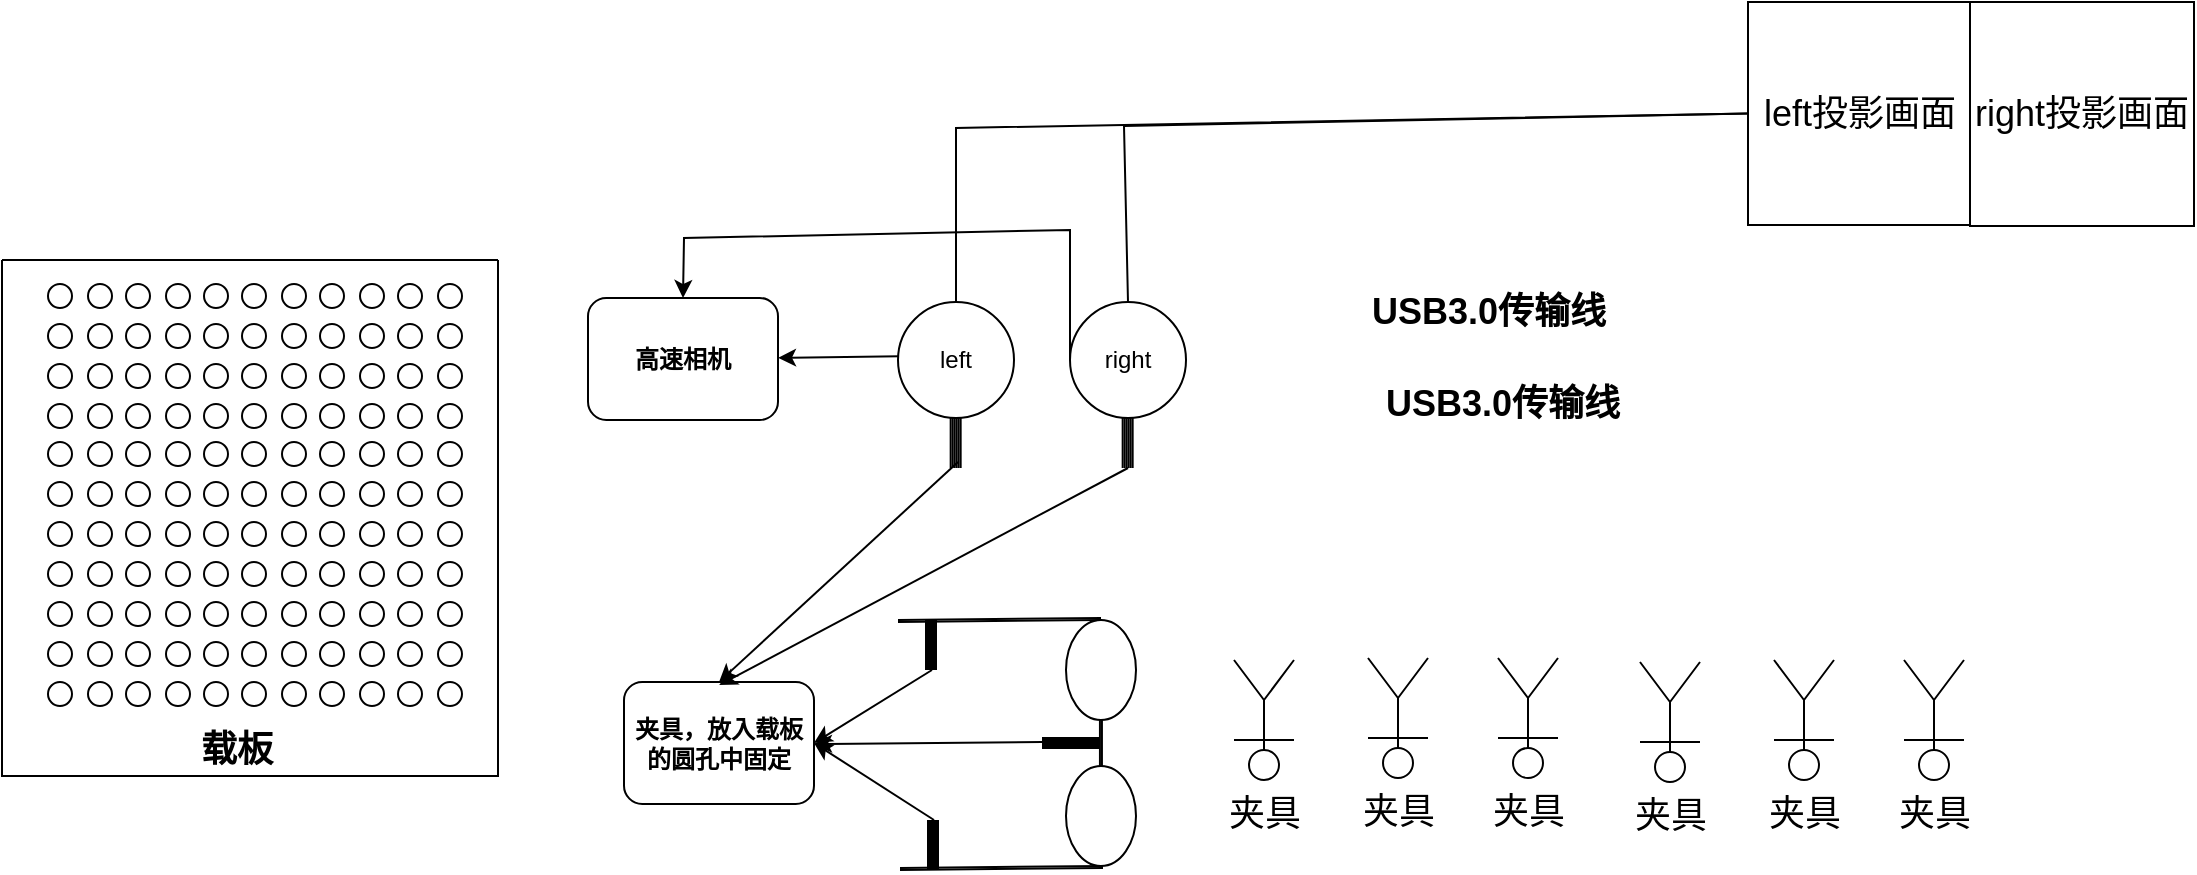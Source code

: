 <mxfile version="17.5.0" type="github">
  <diagram id="C5RBs43oDa-KdzZeNtuy" name="Page-1">
    <mxGraphModel dx="1022" dy="394" grid="0" gridSize="10" guides="1" tooltips="1" connect="1" arrows="1" fold="1" page="1" pageScale="1" pageWidth="1169" pageHeight="1654" math="0" shadow="0">
      <root>
        <mxCell id="WIyWlLk6GJQsqaUBKTNV-0" />
        <mxCell id="WIyWlLk6GJQsqaUBKTNV-1" parent="WIyWlLk6GJQsqaUBKTNV-0" />
        <mxCell id="_sRsulRlbzAxDWL_UkrH-0" value="" style="swimlane;startSize=0;" vertex="1" parent="WIyWlLk6GJQsqaUBKTNV-1">
          <mxGeometry x="26" y="180" width="248" height="258" as="geometry" />
        </mxCell>
        <mxCell id="_sRsulRlbzAxDWL_UkrH-1" value="" style="ellipse;whiteSpace=wrap;html=1;aspect=fixed;" vertex="1" parent="_sRsulRlbzAxDWL_UkrH-0">
          <mxGeometry x="23" y="12" width="12" height="12" as="geometry" />
        </mxCell>
        <mxCell id="_sRsulRlbzAxDWL_UkrH-3" value="" style="ellipse;whiteSpace=wrap;html=1;aspect=fixed;" vertex="1" parent="_sRsulRlbzAxDWL_UkrH-0">
          <mxGeometry x="43" y="12" width="12" height="12" as="geometry" />
        </mxCell>
        <mxCell id="_sRsulRlbzAxDWL_UkrH-4" value="" style="ellipse;whiteSpace=wrap;html=1;aspect=fixed;" vertex="1" parent="_sRsulRlbzAxDWL_UkrH-0">
          <mxGeometry x="62" y="12" width="12" height="12" as="geometry" />
        </mxCell>
        <mxCell id="_sRsulRlbzAxDWL_UkrH-5" value="" style="ellipse;whiteSpace=wrap;html=1;aspect=fixed;" vertex="1" parent="_sRsulRlbzAxDWL_UkrH-0">
          <mxGeometry x="82" y="12" width="12" height="12" as="geometry" />
        </mxCell>
        <mxCell id="_sRsulRlbzAxDWL_UkrH-6" value="" style="ellipse;whiteSpace=wrap;html=1;aspect=fixed;" vertex="1" parent="_sRsulRlbzAxDWL_UkrH-0">
          <mxGeometry x="101" y="12" width="12" height="12" as="geometry" />
        </mxCell>
        <mxCell id="_sRsulRlbzAxDWL_UkrH-17" value="" style="ellipse;whiteSpace=wrap;html=1;aspect=fixed;" vertex="1" parent="_sRsulRlbzAxDWL_UkrH-0">
          <mxGeometry x="120" y="12" width="12" height="12" as="geometry" />
        </mxCell>
        <mxCell id="_sRsulRlbzAxDWL_UkrH-18" value="" style="ellipse;whiteSpace=wrap;html=1;aspect=fixed;" vertex="1" parent="_sRsulRlbzAxDWL_UkrH-0">
          <mxGeometry x="140" y="12" width="12" height="12" as="geometry" />
        </mxCell>
        <mxCell id="_sRsulRlbzAxDWL_UkrH-19" value="" style="ellipse;whiteSpace=wrap;html=1;aspect=fixed;" vertex="1" parent="_sRsulRlbzAxDWL_UkrH-0">
          <mxGeometry x="159" y="12" width="12" height="12" as="geometry" />
        </mxCell>
        <mxCell id="_sRsulRlbzAxDWL_UkrH-20" value="" style="ellipse;whiteSpace=wrap;html=1;aspect=fixed;" vertex="1" parent="_sRsulRlbzAxDWL_UkrH-0">
          <mxGeometry x="179" y="12" width="12" height="12" as="geometry" />
        </mxCell>
        <mxCell id="_sRsulRlbzAxDWL_UkrH-21" value="" style="ellipse;whiteSpace=wrap;html=1;aspect=fixed;" vertex="1" parent="_sRsulRlbzAxDWL_UkrH-0">
          <mxGeometry x="198" y="12" width="12" height="12" as="geometry" />
        </mxCell>
        <mxCell id="_sRsulRlbzAxDWL_UkrH-8" value="" style="ellipse;whiteSpace=wrap;html=1;aspect=fixed;" vertex="1" parent="_sRsulRlbzAxDWL_UkrH-0">
          <mxGeometry x="218" y="12" width="12" height="12" as="geometry" />
        </mxCell>
        <mxCell id="_sRsulRlbzAxDWL_UkrH-22" value="" style="ellipse;whiteSpace=wrap;html=1;aspect=fixed;" vertex="1" parent="_sRsulRlbzAxDWL_UkrH-0">
          <mxGeometry x="23" y="32" width="12" height="12" as="geometry" />
        </mxCell>
        <mxCell id="_sRsulRlbzAxDWL_UkrH-23" value="" style="ellipse;whiteSpace=wrap;html=1;aspect=fixed;" vertex="1" parent="_sRsulRlbzAxDWL_UkrH-0">
          <mxGeometry x="43" y="32" width="12" height="12" as="geometry" />
        </mxCell>
        <mxCell id="_sRsulRlbzAxDWL_UkrH-24" value="" style="ellipse;whiteSpace=wrap;html=1;aspect=fixed;" vertex="1" parent="_sRsulRlbzAxDWL_UkrH-0">
          <mxGeometry x="62" y="32" width="12" height="12" as="geometry" />
        </mxCell>
        <mxCell id="_sRsulRlbzAxDWL_UkrH-25" value="" style="ellipse;whiteSpace=wrap;html=1;aspect=fixed;" vertex="1" parent="_sRsulRlbzAxDWL_UkrH-0">
          <mxGeometry x="82" y="32" width="12" height="12" as="geometry" />
        </mxCell>
        <mxCell id="_sRsulRlbzAxDWL_UkrH-26" value="" style="ellipse;whiteSpace=wrap;html=1;aspect=fixed;" vertex="1" parent="_sRsulRlbzAxDWL_UkrH-0">
          <mxGeometry x="101" y="32" width="12" height="12" as="geometry" />
        </mxCell>
        <mxCell id="_sRsulRlbzAxDWL_UkrH-27" value="" style="ellipse;whiteSpace=wrap;html=1;aspect=fixed;" vertex="1" parent="_sRsulRlbzAxDWL_UkrH-0">
          <mxGeometry x="120" y="32" width="12" height="12" as="geometry" />
        </mxCell>
        <mxCell id="_sRsulRlbzAxDWL_UkrH-28" value="" style="ellipse;whiteSpace=wrap;html=1;aspect=fixed;" vertex="1" parent="_sRsulRlbzAxDWL_UkrH-0">
          <mxGeometry x="140" y="32" width="12" height="12" as="geometry" />
        </mxCell>
        <mxCell id="_sRsulRlbzAxDWL_UkrH-29" value="" style="ellipse;whiteSpace=wrap;html=1;aspect=fixed;" vertex="1" parent="_sRsulRlbzAxDWL_UkrH-0">
          <mxGeometry x="159" y="32" width="12" height="12" as="geometry" />
        </mxCell>
        <mxCell id="_sRsulRlbzAxDWL_UkrH-30" value="" style="ellipse;whiteSpace=wrap;html=1;aspect=fixed;" vertex="1" parent="_sRsulRlbzAxDWL_UkrH-0">
          <mxGeometry x="179" y="32" width="12" height="12" as="geometry" />
        </mxCell>
        <mxCell id="_sRsulRlbzAxDWL_UkrH-31" value="" style="ellipse;whiteSpace=wrap;html=1;aspect=fixed;" vertex="1" parent="_sRsulRlbzAxDWL_UkrH-0">
          <mxGeometry x="198" y="32" width="12" height="12" as="geometry" />
        </mxCell>
        <mxCell id="_sRsulRlbzAxDWL_UkrH-32" value="" style="ellipse;whiteSpace=wrap;html=1;aspect=fixed;" vertex="1" parent="_sRsulRlbzAxDWL_UkrH-0">
          <mxGeometry x="218" y="32" width="12" height="12" as="geometry" />
        </mxCell>
        <mxCell id="_sRsulRlbzAxDWL_UkrH-33" value="" style="ellipse;whiteSpace=wrap;html=1;aspect=fixed;" vertex="1" parent="_sRsulRlbzAxDWL_UkrH-0">
          <mxGeometry x="23" y="52" width="12" height="12" as="geometry" />
        </mxCell>
        <mxCell id="_sRsulRlbzAxDWL_UkrH-34" value="" style="ellipse;whiteSpace=wrap;html=1;aspect=fixed;" vertex="1" parent="_sRsulRlbzAxDWL_UkrH-0">
          <mxGeometry x="43" y="52" width="12" height="12" as="geometry" />
        </mxCell>
        <mxCell id="_sRsulRlbzAxDWL_UkrH-35" value="" style="ellipse;whiteSpace=wrap;html=1;aspect=fixed;" vertex="1" parent="_sRsulRlbzAxDWL_UkrH-0">
          <mxGeometry x="62" y="52" width="12" height="12" as="geometry" />
        </mxCell>
        <mxCell id="_sRsulRlbzAxDWL_UkrH-36" value="" style="ellipse;whiteSpace=wrap;html=1;aspect=fixed;" vertex="1" parent="_sRsulRlbzAxDWL_UkrH-0">
          <mxGeometry x="82" y="52" width="12" height="12" as="geometry" />
        </mxCell>
        <mxCell id="_sRsulRlbzAxDWL_UkrH-37" value="" style="ellipse;whiteSpace=wrap;html=1;aspect=fixed;" vertex="1" parent="_sRsulRlbzAxDWL_UkrH-0">
          <mxGeometry x="101" y="52" width="12" height="12" as="geometry" />
        </mxCell>
        <mxCell id="_sRsulRlbzAxDWL_UkrH-38" value="" style="ellipse;whiteSpace=wrap;html=1;aspect=fixed;" vertex="1" parent="_sRsulRlbzAxDWL_UkrH-0">
          <mxGeometry x="120" y="52" width="12" height="12" as="geometry" />
        </mxCell>
        <mxCell id="_sRsulRlbzAxDWL_UkrH-39" value="" style="ellipse;whiteSpace=wrap;html=1;aspect=fixed;" vertex="1" parent="_sRsulRlbzAxDWL_UkrH-0">
          <mxGeometry x="140" y="52" width="12" height="12" as="geometry" />
        </mxCell>
        <mxCell id="_sRsulRlbzAxDWL_UkrH-40" value="" style="ellipse;whiteSpace=wrap;html=1;aspect=fixed;" vertex="1" parent="_sRsulRlbzAxDWL_UkrH-0">
          <mxGeometry x="159" y="52" width="12" height="12" as="geometry" />
        </mxCell>
        <mxCell id="_sRsulRlbzAxDWL_UkrH-41" value="" style="ellipse;whiteSpace=wrap;html=1;aspect=fixed;" vertex="1" parent="_sRsulRlbzAxDWL_UkrH-0">
          <mxGeometry x="179" y="52" width="12" height="12" as="geometry" />
        </mxCell>
        <mxCell id="_sRsulRlbzAxDWL_UkrH-42" value="" style="ellipse;whiteSpace=wrap;html=1;aspect=fixed;" vertex="1" parent="_sRsulRlbzAxDWL_UkrH-0">
          <mxGeometry x="198" y="52" width="12" height="12" as="geometry" />
        </mxCell>
        <mxCell id="_sRsulRlbzAxDWL_UkrH-43" value="" style="ellipse;whiteSpace=wrap;html=1;aspect=fixed;" vertex="1" parent="_sRsulRlbzAxDWL_UkrH-0">
          <mxGeometry x="218" y="52" width="12" height="12" as="geometry" />
        </mxCell>
        <mxCell id="_sRsulRlbzAxDWL_UkrH-44" value="" style="ellipse;whiteSpace=wrap;html=1;aspect=fixed;" vertex="1" parent="_sRsulRlbzAxDWL_UkrH-0">
          <mxGeometry x="23" y="72" width="12" height="12" as="geometry" />
        </mxCell>
        <mxCell id="_sRsulRlbzAxDWL_UkrH-45" value="" style="ellipse;whiteSpace=wrap;html=1;aspect=fixed;" vertex="1" parent="_sRsulRlbzAxDWL_UkrH-0">
          <mxGeometry x="43" y="72" width="12" height="12" as="geometry" />
        </mxCell>
        <mxCell id="_sRsulRlbzAxDWL_UkrH-46" value="" style="ellipse;whiteSpace=wrap;html=1;aspect=fixed;" vertex="1" parent="_sRsulRlbzAxDWL_UkrH-0">
          <mxGeometry x="62" y="72" width="12" height="12" as="geometry" />
        </mxCell>
        <mxCell id="_sRsulRlbzAxDWL_UkrH-47" value="" style="ellipse;whiteSpace=wrap;html=1;aspect=fixed;" vertex="1" parent="_sRsulRlbzAxDWL_UkrH-0">
          <mxGeometry x="82" y="72" width="12" height="12" as="geometry" />
        </mxCell>
        <mxCell id="_sRsulRlbzAxDWL_UkrH-48" value="" style="ellipse;whiteSpace=wrap;html=1;aspect=fixed;" vertex="1" parent="_sRsulRlbzAxDWL_UkrH-0">
          <mxGeometry x="101" y="72" width="12" height="12" as="geometry" />
        </mxCell>
        <mxCell id="_sRsulRlbzAxDWL_UkrH-49" value="" style="ellipse;whiteSpace=wrap;html=1;aspect=fixed;" vertex="1" parent="_sRsulRlbzAxDWL_UkrH-0">
          <mxGeometry x="120" y="72" width="12" height="12" as="geometry" />
        </mxCell>
        <mxCell id="_sRsulRlbzAxDWL_UkrH-50" value="" style="ellipse;whiteSpace=wrap;html=1;aspect=fixed;" vertex="1" parent="_sRsulRlbzAxDWL_UkrH-0">
          <mxGeometry x="140" y="72" width="12" height="12" as="geometry" />
        </mxCell>
        <mxCell id="_sRsulRlbzAxDWL_UkrH-51" value="" style="ellipse;whiteSpace=wrap;html=1;aspect=fixed;" vertex="1" parent="_sRsulRlbzAxDWL_UkrH-0">
          <mxGeometry x="159" y="72" width="12" height="12" as="geometry" />
        </mxCell>
        <mxCell id="_sRsulRlbzAxDWL_UkrH-52" value="" style="ellipse;whiteSpace=wrap;html=1;aspect=fixed;" vertex="1" parent="_sRsulRlbzAxDWL_UkrH-0">
          <mxGeometry x="179" y="72" width="12" height="12" as="geometry" />
        </mxCell>
        <mxCell id="_sRsulRlbzAxDWL_UkrH-53" value="" style="ellipse;whiteSpace=wrap;html=1;aspect=fixed;" vertex="1" parent="_sRsulRlbzAxDWL_UkrH-0">
          <mxGeometry x="198" y="72" width="12" height="12" as="geometry" />
        </mxCell>
        <mxCell id="_sRsulRlbzAxDWL_UkrH-54" value="" style="ellipse;whiteSpace=wrap;html=1;aspect=fixed;" vertex="1" parent="_sRsulRlbzAxDWL_UkrH-0">
          <mxGeometry x="218" y="72" width="12" height="12" as="geometry" />
        </mxCell>
        <mxCell id="_sRsulRlbzAxDWL_UkrH-55" value="" style="ellipse;whiteSpace=wrap;html=1;aspect=fixed;" vertex="1" parent="_sRsulRlbzAxDWL_UkrH-0">
          <mxGeometry x="23" y="91" width="12" height="12" as="geometry" />
        </mxCell>
        <mxCell id="_sRsulRlbzAxDWL_UkrH-56" value="" style="ellipse;whiteSpace=wrap;html=1;aspect=fixed;" vertex="1" parent="_sRsulRlbzAxDWL_UkrH-0">
          <mxGeometry x="43" y="91" width="12" height="12" as="geometry" />
        </mxCell>
        <mxCell id="_sRsulRlbzAxDWL_UkrH-57" value="" style="ellipse;whiteSpace=wrap;html=1;aspect=fixed;" vertex="1" parent="_sRsulRlbzAxDWL_UkrH-0">
          <mxGeometry x="62" y="91" width="12" height="12" as="geometry" />
        </mxCell>
        <mxCell id="_sRsulRlbzAxDWL_UkrH-58" value="" style="ellipse;whiteSpace=wrap;html=1;aspect=fixed;" vertex="1" parent="_sRsulRlbzAxDWL_UkrH-0">
          <mxGeometry x="82" y="91" width="12" height="12" as="geometry" />
        </mxCell>
        <mxCell id="_sRsulRlbzAxDWL_UkrH-59" value="" style="ellipse;whiteSpace=wrap;html=1;aspect=fixed;" vertex="1" parent="_sRsulRlbzAxDWL_UkrH-0">
          <mxGeometry x="101" y="91" width="12" height="12" as="geometry" />
        </mxCell>
        <mxCell id="_sRsulRlbzAxDWL_UkrH-60" value="" style="ellipse;whiteSpace=wrap;html=1;aspect=fixed;" vertex="1" parent="_sRsulRlbzAxDWL_UkrH-0">
          <mxGeometry x="120" y="91" width="12" height="12" as="geometry" />
        </mxCell>
        <mxCell id="_sRsulRlbzAxDWL_UkrH-61" value="" style="ellipse;whiteSpace=wrap;html=1;aspect=fixed;" vertex="1" parent="_sRsulRlbzAxDWL_UkrH-0">
          <mxGeometry x="140" y="91" width="12" height="12" as="geometry" />
        </mxCell>
        <mxCell id="_sRsulRlbzAxDWL_UkrH-62" value="" style="ellipse;whiteSpace=wrap;html=1;aspect=fixed;" vertex="1" parent="_sRsulRlbzAxDWL_UkrH-0">
          <mxGeometry x="159" y="91" width="12" height="12" as="geometry" />
        </mxCell>
        <mxCell id="_sRsulRlbzAxDWL_UkrH-63" value="" style="ellipse;whiteSpace=wrap;html=1;aspect=fixed;" vertex="1" parent="_sRsulRlbzAxDWL_UkrH-0">
          <mxGeometry x="179" y="91" width="12" height="12" as="geometry" />
        </mxCell>
        <mxCell id="_sRsulRlbzAxDWL_UkrH-64" value="" style="ellipse;whiteSpace=wrap;html=1;aspect=fixed;" vertex="1" parent="_sRsulRlbzAxDWL_UkrH-0">
          <mxGeometry x="198" y="91" width="12" height="12" as="geometry" />
        </mxCell>
        <mxCell id="_sRsulRlbzAxDWL_UkrH-65" value="" style="ellipse;whiteSpace=wrap;html=1;aspect=fixed;" vertex="1" parent="_sRsulRlbzAxDWL_UkrH-0">
          <mxGeometry x="218" y="91" width="12" height="12" as="geometry" />
        </mxCell>
        <mxCell id="_sRsulRlbzAxDWL_UkrH-66" value="" style="ellipse;whiteSpace=wrap;html=1;aspect=fixed;" vertex="1" parent="_sRsulRlbzAxDWL_UkrH-0">
          <mxGeometry x="23" y="111" width="12" height="12" as="geometry" />
        </mxCell>
        <mxCell id="_sRsulRlbzAxDWL_UkrH-67" value="" style="ellipse;whiteSpace=wrap;html=1;aspect=fixed;" vertex="1" parent="_sRsulRlbzAxDWL_UkrH-0">
          <mxGeometry x="43" y="111" width="12" height="12" as="geometry" />
        </mxCell>
        <mxCell id="_sRsulRlbzAxDWL_UkrH-68" value="" style="ellipse;whiteSpace=wrap;html=1;aspect=fixed;" vertex="1" parent="_sRsulRlbzAxDWL_UkrH-0">
          <mxGeometry x="62" y="111" width="12" height="12" as="geometry" />
        </mxCell>
        <mxCell id="_sRsulRlbzAxDWL_UkrH-69" value="" style="ellipse;whiteSpace=wrap;html=1;aspect=fixed;" vertex="1" parent="_sRsulRlbzAxDWL_UkrH-0">
          <mxGeometry x="82" y="111" width="12" height="12" as="geometry" />
        </mxCell>
        <mxCell id="_sRsulRlbzAxDWL_UkrH-70" value="" style="ellipse;whiteSpace=wrap;html=1;aspect=fixed;" vertex="1" parent="_sRsulRlbzAxDWL_UkrH-0">
          <mxGeometry x="101" y="111" width="12" height="12" as="geometry" />
        </mxCell>
        <mxCell id="_sRsulRlbzAxDWL_UkrH-71" value="" style="ellipse;whiteSpace=wrap;html=1;aspect=fixed;" vertex="1" parent="_sRsulRlbzAxDWL_UkrH-0">
          <mxGeometry x="120" y="111" width="12" height="12" as="geometry" />
        </mxCell>
        <mxCell id="_sRsulRlbzAxDWL_UkrH-72" value="" style="ellipse;whiteSpace=wrap;html=1;aspect=fixed;" vertex="1" parent="_sRsulRlbzAxDWL_UkrH-0">
          <mxGeometry x="140" y="111" width="12" height="12" as="geometry" />
        </mxCell>
        <mxCell id="_sRsulRlbzAxDWL_UkrH-73" value="" style="ellipse;whiteSpace=wrap;html=1;aspect=fixed;" vertex="1" parent="_sRsulRlbzAxDWL_UkrH-0">
          <mxGeometry x="159" y="111" width="12" height="12" as="geometry" />
        </mxCell>
        <mxCell id="_sRsulRlbzAxDWL_UkrH-74" value="" style="ellipse;whiteSpace=wrap;html=1;aspect=fixed;" vertex="1" parent="_sRsulRlbzAxDWL_UkrH-0">
          <mxGeometry x="179" y="111" width="12" height="12" as="geometry" />
        </mxCell>
        <mxCell id="_sRsulRlbzAxDWL_UkrH-75" value="" style="ellipse;whiteSpace=wrap;html=1;aspect=fixed;" vertex="1" parent="_sRsulRlbzAxDWL_UkrH-0">
          <mxGeometry x="198" y="111" width="12" height="12" as="geometry" />
        </mxCell>
        <mxCell id="_sRsulRlbzAxDWL_UkrH-76" value="" style="ellipse;whiteSpace=wrap;html=1;aspect=fixed;" vertex="1" parent="_sRsulRlbzAxDWL_UkrH-0">
          <mxGeometry x="218" y="111" width="12" height="12" as="geometry" />
        </mxCell>
        <mxCell id="_sRsulRlbzAxDWL_UkrH-77" value="" style="ellipse;whiteSpace=wrap;html=1;aspect=fixed;" vertex="1" parent="_sRsulRlbzAxDWL_UkrH-0">
          <mxGeometry x="23" y="131" width="12" height="12" as="geometry" />
        </mxCell>
        <mxCell id="_sRsulRlbzAxDWL_UkrH-78" value="" style="ellipse;whiteSpace=wrap;html=1;aspect=fixed;" vertex="1" parent="_sRsulRlbzAxDWL_UkrH-0">
          <mxGeometry x="43" y="131" width="12" height="12" as="geometry" />
        </mxCell>
        <mxCell id="_sRsulRlbzAxDWL_UkrH-79" value="" style="ellipse;whiteSpace=wrap;html=1;aspect=fixed;" vertex="1" parent="_sRsulRlbzAxDWL_UkrH-0">
          <mxGeometry x="62" y="131" width="12" height="12" as="geometry" />
        </mxCell>
        <mxCell id="_sRsulRlbzAxDWL_UkrH-80" value="" style="ellipse;whiteSpace=wrap;html=1;aspect=fixed;" vertex="1" parent="_sRsulRlbzAxDWL_UkrH-0">
          <mxGeometry x="82" y="131" width="12" height="12" as="geometry" />
        </mxCell>
        <mxCell id="_sRsulRlbzAxDWL_UkrH-81" value="" style="ellipse;whiteSpace=wrap;html=1;aspect=fixed;" vertex="1" parent="_sRsulRlbzAxDWL_UkrH-0">
          <mxGeometry x="101" y="131" width="12" height="12" as="geometry" />
        </mxCell>
        <mxCell id="_sRsulRlbzAxDWL_UkrH-82" value="" style="ellipse;whiteSpace=wrap;html=1;aspect=fixed;" vertex="1" parent="_sRsulRlbzAxDWL_UkrH-0">
          <mxGeometry x="120" y="131" width="12" height="12" as="geometry" />
        </mxCell>
        <mxCell id="_sRsulRlbzAxDWL_UkrH-83" value="" style="ellipse;whiteSpace=wrap;html=1;aspect=fixed;" vertex="1" parent="_sRsulRlbzAxDWL_UkrH-0">
          <mxGeometry x="140" y="131" width="12" height="12" as="geometry" />
        </mxCell>
        <mxCell id="_sRsulRlbzAxDWL_UkrH-84" value="" style="ellipse;whiteSpace=wrap;html=1;aspect=fixed;" vertex="1" parent="_sRsulRlbzAxDWL_UkrH-0">
          <mxGeometry x="159" y="131" width="12" height="12" as="geometry" />
        </mxCell>
        <mxCell id="_sRsulRlbzAxDWL_UkrH-85" value="" style="ellipse;whiteSpace=wrap;html=1;aspect=fixed;" vertex="1" parent="_sRsulRlbzAxDWL_UkrH-0">
          <mxGeometry x="179" y="131" width="12" height="12" as="geometry" />
        </mxCell>
        <mxCell id="_sRsulRlbzAxDWL_UkrH-86" value="" style="ellipse;whiteSpace=wrap;html=1;aspect=fixed;" vertex="1" parent="_sRsulRlbzAxDWL_UkrH-0">
          <mxGeometry x="198" y="131" width="12" height="12" as="geometry" />
        </mxCell>
        <mxCell id="_sRsulRlbzAxDWL_UkrH-87" value="" style="ellipse;whiteSpace=wrap;html=1;aspect=fixed;" vertex="1" parent="_sRsulRlbzAxDWL_UkrH-0">
          <mxGeometry x="218" y="131" width="12" height="12" as="geometry" />
        </mxCell>
        <mxCell id="_sRsulRlbzAxDWL_UkrH-88" value="" style="ellipse;whiteSpace=wrap;html=1;aspect=fixed;" vertex="1" parent="_sRsulRlbzAxDWL_UkrH-0">
          <mxGeometry x="23" y="151" width="12" height="12" as="geometry" />
        </mxCell>
        <mxCell id="_sRsulRlbzAxDWL_UkrH-89" value="" style="ellipse;whiteSpace=wrap;html=1;aspect=fixed;" vertex="1" parent="_sRsulRlbzAxDWL_UkrH-0">
          <mxGeometry x="43" y="151" width="12" height="12" as="geometry" />
        </mxCell>
        <mxCell id="_sRsulRlbzAxDWL_UkrH-90" value="" style="ellipse;whiteSpace=wrap;html=1;aspect=fixed;" vertex="1" parent="_sRsulRlbzAxDWL_UkrH-0">
          <mxGeometry x="62" y="151" width="12" height="12" as="geometry" />
        </mxCell>
        <mxCell id="_sRsulRlbzAxDWL_UkrH-91" value="" style="ellipse;whiteSpace=wrap;html=1;aspect=fixed;" vertex="1" parent="_sRsulRlbzAxDWL_UkrH-0">
          <mxGeometry x="82" y="151" width="12" height="12" as="geometry" />
        </mxCell>
        <mxCell id="_sRsulRlbzAxDWL_UkrH-92" value="" style="ellipse;whiteSpace=wrap;html=1;aspect=fixed;" vertex="1" parent="_sRsulRlbzAxDWL_UkrH-0">
          <mxGeometry x="101" y="151" width="12" height="12" as="geometry" />
        </mxCell>
        <mxCell id="_sRsulRlbzAxDWL_UkrH-93" value="" style="ellipse;whiteSpace=wrap;html=1;aspect=fixed;" vertex="1" parent="_sRsulRlbzAxDWL_UkrH-0">
          <mxGeometry x="120" y="151" width="12" height="12" as="geometry" />
        </mxCell>
        <mxCell id="_sRsulRlbzAxDWL_UkrH-94" value="" style="ellipse;whiteSpace=wrap;html=1;aspect=fixed;" vertex="1" parent="_sRsulRlbzAxDWL_UkrH-0">
          <mxGeometry x="140" y="151" width="12" height="12" as="geometry" />
        </mxCell>
        <mxCell id="_sRsulRlbzAxDWL_UkrH-95" value="" style="ellipse;whiteSpace=wrap;html=1;aspect=fixed;" vertex="1" parent="_sRsulRlbzAxDWL_UkrH-0">
          <mxGeometry x="159" y="151" width="12" height="12" as="geometry" />
        </mxCell>
        <mxCell id="_sRsulRlbzAxDWL_UkrH-96" value="" style="ellipse;whiteSpace=wrap;html=1;aspect=fixed;" vertex="1" parent="_sRsulRlbzAxDWL_UkrH-0">
          <mxGeometry x="179" y="151" width="12" height="12" as="geometry" />
        </mxCell>
        <mxCell id="_sRsulRlbzAxDWL_UkrH-97" value="" style="ellipse;whiteSpace=wrap;html=1;aspect=fixed;" vertex="1" parent="_sRsulRlbzAxDWL_UkrH-0">
          <mxGeometry x="198" y="151" width="12" height="12" as="geometry" />
        </mxCell>
        <mxCell id="_sRsulRlbzAxDWL_UkrH-98" value="" style="ellipse;whiteSpace=wrap;html=1;aspect=fixed;" vertex="1" parent="_sRsulRlbzAxDWL_UkrH-0">
          <mxGeometry x="218" y="151" width="12" height="12" as="geometry" />
        </mxCell>
        <mxCell id="_sRsulRlbzAxDWL_UkrH-99" value="" style="ellipse;whiteSpace=wrap;html=1;aspect=fixed;" vertex="1" parent="_sRsulRlbzAxDWL_UkrH-0">
          <mxGeometry x="23" y="171" width="12" height="12" as="geometry" />
        </mxCell>
        <mxCell id="_sRsulRlbzAxDWL_UkrH-100" value="" style="ellipse;whiteSpace=wrap;html=1;aspect=fixed;" vertex="1" parent="_sRsulRlbzAxDWL_UkrH-0">
          <mxGeometry x="43" y="171" width="12" height="12" as="geometry" />
        </mxCell>
        <mxCell id="_sRsulRlbzAxDWL_UkrH-101" value="" style="ellipse;whiteSpace=wrap;html=1;aspect=fixed;" vertex="1" parent="_sRsulRlbzAxDWL_UkrH-0">
          <mxGeometry x="62" y="171" width="12" height="12" as="geometry" />
        </mxCell>
        <mxCell id="_sRsulRlbzAxDWL_UkrH-102" value="" style="ellipse;whiteSpace=wrap;html=1;aspect=fixed;" vertex="1" parent="_sRsulRlbzAxDWL_UkrH-0">
          <mxGeometry x="82" y="171" width="12" height="12" as="geometry" />
        </mxCell>
        <mxCell id="_sRsulRlbzAxDWL_UkrH-103" value="" style="ellipse;whiteSpace=wrap;html=1;aspect=fixed;" vertex="1" parent="_sRsulRlbzAxDWL_UkrH-0">
          <mxGeometry x="101" y="171" width="12" height="12" as="geometry" />
        </mxCell>
        <mxCell id="_sRsulRlbzAxDWL_UkrH-104" value="" style="ellipse;whiteSpace=wrap;html=1;aspect=fixed;" vertex="1" parent="_sRsulRlbzAxDWL_UkrH-0">
          <mxGeometry x="120" y="171" width="12" height="12" as="geometry" />
        </mxCell>
        <mxCell id="_sRsulRlbzAxDWL_UkrH-105" value="" style="ellipse;whiteSpace=wrap;html=1;aspect=fixed;" vertex="1" parent="_sRsulRlbzAxDWL_UkrH-0">
          <mxGeometry x="140" y="171" width="12" height="12" as="geometry" />
        </mxCell>
        <mxCell id="_sRsulRlbzAxDWL_UkrH-106" value="" style="ellipse;whiteSpace=wrap;html=1;aspect=fixed;" vertex="1" parent="_sRsulRlbzAxDWL_UkrH-0">
          <mxGeometry x="159" y="171" width="12" height="12" as="geometry" />
        </mxCell>
        <mxCell id="_sRsulRlbzAxDWL_UkrH-107" value="" style="ellipse;whiteSpace=wrap;html=1;aspect=fixed;" vertex="1" parent="_sRsulRlbzAxDWL_UkrH-0">
          <mxGeometry x="179" y="171" width="12" height="12" as="geometry" />
        </mxCell>
        <mxCell id="_sRsulRlbzAxDWL_UkrH-108" value="" style="ellipse;whiteSpace=wrap;html=1;aspect=fixed;" vertex="1" parent="_sRsulRlbzAxDWL_UkrH-0">
          <mxGeometry x="198" y="171" width="12" height="12" as="geometry" />
        </mxCell>
        <mxCell id="_sRsulRlbzAxDWL_UkrH-109" value="" style="ellipse;whiteSpace=wrap;html=1;aspect=fixed;" vertex="1" parent="_sRsulRlbzAxDWL_UkrH-0">
          <mxGeometry x="218" y="171" width="12" height="12" as="geometry" />
        </mxCell>
        <mxCell id="_sRsulRlbzAxDWL_UkrH-110" value="" style="ellipse;whiteSpace=wrap;html=1;aspect=fixed;" vertex="1" parent="_sRsulRlbzAxDWL_UkrH-0">
          <mxGeometry x="23" y="191" width="12" height="12" as="geometry" />
        </mxCell>
        <mxCell id="_sRsulRlbzAxDWL_UkrH-111" value="" style="ellipse;whiteSpace=wrap;html=1;aspect=fixed;" vertex="1" parent="_sRsulRlbzAxDWL_UkrH-0">
          <mxGeometry x="43" y="191" width="12" height="12" as="geometry" />
        </mxCell>
        <mxCell id="_sRsulRlbzAxDWL_UkrH-112" value="" style="ellipse;whiteSpace=wrap;html=1;aspect=fixed;" vertex="1" parent="_sRsulRlbzAxDWL_UkrH-0">
          <mxGeometry x="62" y="191" width="12" height="12" as="geometry" />
        </mxCell>
        <mxCell id="_sRsulRlbzAxDWL_UkrH-113" value="" style="ellipse;whiteSpace=wrap;html=1;aspect=fixed;" vertex="1" parent="_sRsulRlbzAxDWL_UkrH-0">
          <mxGeometry x="82" y="191" width="12" height="12" as="geometry" />
        </mxCell>
        <mxCell id="_sRsulRlbzAxDWL_UkrH-114" value="" style="ellipse;whiteSpace=wrap;html=1;aspect=fixed;" vertex="1" parent="_sRsulRlbzAxDWL_UkrH-0">
          <mxGeometry x="101" y="191" width="12" height="12" as="geometry" />
        </mxCell>
        <mxCell id="_sRsulRlbzAxDWL_UkrH-115" value="" style="ellipse;whiteSpace=wrap;html=1;aspect=fixed;" vertex="1" parent="_sRsulRlbzAxDWL_UkrH-0">
          <mxGeometry x="120" y="191" width="12" height="12" as="geometry" />
        </mxCell>
        <mxCell id="_sRsulRlbzAxDWL_UkrH-116" value="" style="ellipse;whiteSpace=wrap;html=1;aspect=fixed;" vertex="1" parent="_sRsulRlbzAxDWL_UkrH-0">
          <mxGeometry x="140" y="191" width="12" height="12" as="geometry" />
        </mxCell>
        <mxCell id="_sRsulRlbzAxDWL_UkrH-117" value="" style="ellipse;whiteSpace=wrap;html=1;aspect=fixed;" vertex="1" parent="_sRsulRlbzAxDWL_UkrH-0">
          <mxGeometry x="159" y="191" width="12" height="12" as="geometry" />
        </mxCell>
        <mxCell id="_sRsulRlbzAxDWL_UkrH-118" value="" style="ellipse;whiteSpace=wrap;html=1;aspect=fixed;" vertex="1" parent="_sRsulRlbzAxDWL_UkrH-0">
          <mxGeometry x="179" y="191" width="12" height="12" as="geometry" />
        </mxCell>
        <mxCell id="_sRsulRlbzAxDWL_UkrH-119" value="" style="ellipse;whiteSpace=wrap;html=1;aspect=fixed;" vertex="1" parent="_sRsulRlbzAxDWL_UkrH-0">
          <mxGeometry x="198" y="191" width="12" height="12" as="geometry" />
        </mxCell>
        <mxCell id="_sRsulRlbzAxDWL_UkrH-120" value="" style="ellipse;whiteSpace=wrap;html=1;aspect=fixed;" vertex="1" parent="_sRsulRlbzAxDWL_UkrH-0">
          <mxGeometry x="218" y="191" width="12" height="12" as="geometry" />
        </mxCell>
        <mxCell id="_sRsulRlbzAxDWL_UkrH-121" value="" style="ellipse;whiteSpace=wrap;html=1;aspect=fixed;" vertex="1" parent="_sRsulRlbzAxDWL_UkrH-0">
          <mxGeometry x="23" y="211" width="12" height="12" as="geometry" />
        </mxCell>
        <mxCell id="_sRsulRlbzAxDWL_UkrH-122" value="" style="ellipse;whiteSpace=wrap;html=1;aspect=fixed;" vertex="1" parent="_sRsulRlbzAxDWL_UkrH-0">
          <mxGeometry x="43" y="211" width="12" height="12" as="geometry" />
        </mxCell>
        <mxCell id="_sRsulRlbzAxDWL_UkrH-123" value="" style="ellipse;whiteSpace=wrap;html=1;aspect=fixed;" vertex="1" parent="_sRsulRlbzAxDWL_UkrH-0">
          <mxGeometry x="62" y="211" width="12" height="12" as="geometry" />
        </mxCell>
        <mxCell id="_sRsulRlbzAxDWL_UkrH-124" value="" style="ellipse;whiteSpace=wrap;html=1;aspect=fixed;" vertex="1" parent="_sRsulRlbzAxDWL_UkrH-0">
          <mxGeometry x="82" y="211" width="12" height="12" as="geometry" />
        </mxCell>
        <mxCell id="_sRsulRlbzAxDWL_UkrH-125" value="" style="ellipse;whiteSpace=wrap;html=1;aspect=fixed;" vertex="1" parent="_sRsulRlbzAxDWL_UkrH-0">
          <mxGeometry x="101" y="211" width="12" height="12" as="geometry" />
        </mxCell>
        <mxCell id="_sRsulRlbzAxDWL_UkrH-126" value="" style="ellipse;whiteSpace=wrap;html=1;aspect=fixed;" vertex="1" parent="_sRsulRlbzAxDWL_UkrH-0">
          <mxGeometry x="120" y="211" width="12" height="12" as="geometry" />
        </mxCell>
        <mxCell id="_sRsulRlbzAxDWL_UkrH-127" value="" style="ellipse;whiteSpace=wrap;html=1;aspect=fixed;" vertex="1" parent="_sRsulRlbzAxDWL_UkrH-0">
          <mxGeometry x="140" y="211" width="12" height="12" as="geometry" />
        </mxCell>
        <mxCell id="_sRsulRlbzAxDWL_UkrH-128" value="" style="ellipse;whiteSpace=wrap;html=1;aspect=fixed;" vertex="1" parent="_sRsulRlbzAxDWL_UkrH-0">
          <mxGeometry x="159" y="211" width="12" height="12" as="geometry" />
        </mxCell>
        <mxCell id="_sRsulRlbzAxDWL_UkrH-129" value="" style="ellipse;whiteSpace=wrap;html=1;aspect=fixed;" vertex="1" parent="_sRsulRlbzAxDWL_UkrH-0">
          <mxGeometry x="179" y="211" width="12" height="12" as="geometry" />
        </mxCell>
        <mxCell id="_sRsulRlbzAxDWL_UkrH-130" value="" style="ellipse;whiteSpace=wrap;html=1;aspect=fixed;" vertex="1" parent="_sRsulRlbzAxDWL_UkrH-0">
          <mxGeometry x="198" y="211" width="12" height="12" as="geometry" />
        </mxCell>
        <mxCell id="_sRsulRlbzAxDWL_UkrH-131" value="" style="ellipse;whiteSpace=wrap;html=1;aspect=fixed;" vertex="1" parent="_sRsulRlbzAxDWL_UkrH-0">
          <mxGeometry x="218" y="211" width="12" height="12" as="geometry" />
        </mxCell>
        <mxCell id="_sRsulRlbzAxDWL_UkrH-209" value="&lt;b&gt;&lt;font style=&quot;font-size: 18px&quot;&gt;载板&lt;/font&gt;&lt;/b&gt;" style="text;html=1;align=center;verticalAlign=middle;resizable=0;points=[];autosize=1;strokeColor=none;fillColor=none;" vertex="1" parent="_sRsulRlbzAxDWL_UkrH-0">
          <mxGeometry x="94" y="235" width="46" height="20" as="geometry" />
        </mxCell>
        <mxCell id="_sRsulRlbzAxDWL_UkrH-192" value="right" style="ellipse;whiteSpace=wrap;html=1;aspect=fixed;" vertex="1" parent="WIyWlLk6GJQsqaUBKTNV-1">
          <mxGeometry x="560" y="201" width="58" height="58" as="geometry" />
        </mxCell>
        <mxCell id="_sRsulRlbzAxDWL_UkrH-199" value="" style="endArrow=none;html=1;rounded=0;" edge="1" parent="WIyWlLk6GJQsqaUBKTNV-1">
          <mxGeometry width="50" height="50" relative="1" as="geometry">
            <mxPoint x="591.33" y="284" as="sourcePoint" />
            <mxPoint x="591.33" y="259" as="targetPoint" />
          </mxGeometry>
        </mxCell>
        <mxCell id="_sRsulRlbzAxDWL_UkrH-200" value="" style="endArrow=none;html=1;rounded=0;" edge="1" parent="WIyWlLk6GJQsqaUBKTNV-1">
          <mxGeometry width="50" height="50" relative="1" as="geometry">
            <mxPoint x="590.33" y="284" as="sourcePoint" />
            <mxPoint x="590.33" y="259" as="targetPoint" />
          </mxGeometry>
        </mxCell>
        <mxCell id="_sRsulRlbzAxDWL_UkrH-201" value="" style="endArrow=none;html=1;rounded=0;" edge="1" parent="WIyWlLk6GJQsqaUBKTNV-1">
          <mxGeometry width="50" height="50" relative="1" as="geometry">
            <mxPoint x="589.33" y="284" as="sourcePoint" />
            <mxPoint x="589.33" y="259" as="targetPoint" />
          </mxGeometry>
        </mxCell>
        <mxCell id="_sRsulRlbzAxDWL_UkrH-202" value="" style="endArrow=none;html=1;rounded=0;" edge="1" parent="WIyWlLk6GJQsqaUBKTNV-1">
          <mxGeometry width="50" height="50" relative="1" as="geometry">
            <mxPoint x="588.33" y="284" as="sourcePoint" />
            <mxPoint x="588.33" y="259" as="targetPoint" />
          </mxGeometry>
        </mxCell>
        <mxCell id="_sRsulRlbzAxDWL_UkrH-203" value="" style="endArrow=none;html=1;rounded=0;" edge="1" parent="WIyWlLk6GJQsqaUBKTNV-1">
          <mxGeometry width="50" height="50" relative="1" as="geometry">
            <mxPoint x="587.33" y="284" as="sourcePoint" />
            <mxPoint x="587.33" y="259" as="targetPoint" />
          </mxGeometry>
        </mxCell>
        <mxCell id="_sRsulRlbzAxDWL_UkrH-204" value="" style="endArrow=none;html=1;rounded=0;" edge="1" parent="WIyWlLk6GJQsqaUBKTNV-1">
          <mxGeometry width="50" height="50" relative="1" as="geometry">
            <mxPoint x="586.33" y="284" as="sourcePoint" />
            <mxPoint x="586.33" y="259" as="targetPoint" />
          </mxGeometry>
        </mxCell>
        <mxCell id="_sRsulRlbzAxDWL_UkrH-205" value="" style="endArrow=classic;html=1;rounded=0;" edge="1" parent="WIyWlLk6GJQsqaUBKTNV-1" target="_sRsulRlbzAxDWL_UkrH-207">
          <mxGeometry width="50" height="50" relative="1" as="geometry">
            <mxPoint x="475.001" y="228.18" as="sourcePoint" />
            <mxPoint x="412" y="231" as="targetPoint" />
          </mxGeometry>
        </mxCell>
        <mxCell id="_sRsulRlbzAxDWL_UkrH-207" value="&lt;b&gt;高速相机&lt;/b&gt;" style="rounded=1;whiteSpace=wrap;html=1;" vertex="1" parent="WIyWlLk6GJQsqaUBKTNV-1">
          <mxGeometry x="319" y="199" width="95" height="61" as="geometry" />
        </mxCell>
        <mxCell id="_sRsulRlbzAxDWL_UkrH-211" value="" style="ellipse;whiteSpace=wrap;html=1;" vertex="1" parent="WIyWlLk6GJQsqaUBKTNV-1">
          <mxGeometry x="558" y="360" width="35" height="50" as="geometry" />
        </mxCell>
        <mxCell id="_sRsulRlbzAxDWL_UkrH-212" value="" style="ellipse;whiteSpace=wrap;html=1;" vertex="1" parent="WIyWlLk6GJQsqaUBKTNV-1">
          <mxGeometry x="558" y="433" width="35" height="50" as="geometry" />
        </mxCell>
        <mxCell id="_sRsulRlbzAxDWL_UkrH-213" value="" style="endArrow=none;html=1;rounded=0;entryX=0.5;entryY=0;entryDx=0;entryDy=0;" edge="1" parent="WIyWlLk6GJQsqaUBKTNV-1" target="_sRsulRlbzAxDWL_UkrH-211">
          <mxGeometry width="50" height="50" relative="1" as="geometry">
            <mxPoint x="474" y="361" as="sourcePoint" />
            <mxPoint x="510" y="369" as="targetPoint" />
          </mxGeometry>
        </mxCell>
        <mxCell id="_sRsulRlbzAxDWL_UkrH-214" value="" style="endArrow=none;html=1;rounded=0;entryX=0.5;entryY=0;entryDx=0;entryDy=0;" edge="1" parent="WIyWlLk6GJQsqaUBKTNV-1">
          <mxGeometry width="50" height="50" relative="1" as="geometry">
            <mxPoint x="475" y="485" as="sourcePoint" />
            <mxPoint x="576.5" y="484" as="targetPoint" />
          </mxGeometry>
        </mxCell>
        <mxCell id="_sRsulRlbzAxDWL_UkrH-215" value="" style="endArrow=none;html=1;rounded=0;" edge="1" parent="WIyWlLk6GJQsqaUBKTNV-1">
          <mxGeometry width="50" height="50" relative="1" as="geometry">
            <mxPoint x="493" y="385" as="sourcePoint" />
            <mxPoint x="493" y="360" as="targetPoint" />
          </mxGeometry>
        </mxCell>
        <mxCell id="_sRsulRlbzAxDWL_UkrH-216" value="" style="endArrow=none;html=1;rounded=0;" edge="1" parent="WIyWlLk6GJQsqaUBKTNV-1">
          <mxGeometry width="50" height="50" relative="1" as="geometry">
            <mxPoint x="492" y="385" as="sourcePoint" />
            <mxPoint x="492" y="360" as="targetPoint" />
          </mxGeometry>
        </mxCell>
        <mxCell id="_sRsulRlbzAxDWL_UkrH-217" value="" style="endArrow=none;html=1;rounded=0;" edge="1" parent="WIyWlLk6GJQsqaUBKTNV-1">
          <mxGeometry width="50" height="50" relative="1" as="geometry">
            <mxPoint x="491" y="385" as="sourcePoint" />
            <mxPoint x="491" y="360" as="targetPoint" />
          </mxGeometry>
        </mxCell>
        <mxCell id="_sRsulRlbzAxDWL_UkrH-218" value="" style="endArrow=none;html=1;rounded=0;" edge="1" parent="WIyWlLk6GJQsqaUBKTNV-1">
          <mxGeometry width="50" height="50" relative="1" as="geometry">
            <mxPoint x="490" y="385" as="sourcePoint" />
            <mxPoint x="490" y="360" as="targetPoint" />
          </mxGeometry>
        </mxCell>
        <mxCell id="_sRsulRlbzAxDWL_UkrH-219" value="" style="endArrow=none;html=1;rounded=0;" edge="1" parent="WIyWlLk6GJQsqaUBKTNV-1">
          <mxGeometry width="50" height="50" relative="1" as="geometry">
            <mxPoint x="489" y="385" as="sourcePoint" />
            <mxPoint x="489" y="360" as="targetPoint" />
          </mxGeometry>
        </mxCell>
        <mxCell id="_sRsulRlbzAxDWL_UkrH-220" value="" style="endArrow=none;html=1;rounded=0;" edge="1" parent="WIyWlLk6GJQsqaUBKTNV-1">
          <mxGeometry width="50" height="50" relative="1" as="geometry">
            <mxPoint x="488" y="385" as="sourcePoint" />
            <mxPoint x="488" y="360" as="targetPoint" />
          </mxGeometry>
        </mxCell>
        <mxCell id="_sRsulRlbzAxDWL_UkrH-221" value="" style="endArrow=none;html=1;rounded=0;" edge="1" parent="WIyWlLk6GJQsqaUBKTNV-1">
          <mxGeometry width="50" height="50" relative="1" as="geometry">
            <mxPoint x="494" y="485" as="sourcePoint" />
            <mxPoint x="494" y="460" as="targetPoint" />
          </mxGeometry>
        </mxCell>
        <mxCell id="_sRsulRlbzAxDWL_UkrH-222" value="" style="endArrow=none;html=1;rounded=0;" edge="1" parent="WIyWlLk6GJQsqaUBKTNV-1">
          <mxGeometry width="50" height="50" relative="1" as="geometry">
            <mxPoint x="493" y="485" as="sourcePoint" />
            <mxPoint x="493" y="460" as="targetPoint" />
          </mxGeometry>
        </mxCell>
        <mxCell id="_sRsulRlbzAxDWL_UkrH-223" value="" style="endArrow=none;html=1;rounded=0;" edge="1" parent="WIyWlLk6GJQsqaUBKTNV-1">
          <mxGeometry width="50" height="50" relative="1" as="geometry">
            <mxPoint x="492" y="485" as="sourcePoint" />
            <mxPoint x="492" y="460" as="targetPoint" />
          </mxGeometry>
        </mxCell>
        <mxCell id="_sRsulRlbzAxDWL_UkrH-224" value="" style="endArrow=none;html=1;rounded=0;" edge="1" parent="WIyWlLk6GJQsqaUBKTNV-1">
          <mxGeometry width="50" height="50" relative="1" as="geometry">
            <mxPoint x="491" y="485" as="sourcePoint" />
            <mxPoint x="491" y="460" as="targetPoint" />
          </mxGeometry>
        </mxCell>
        <mxCell id="_sRsulRlbzAxDWL_UkrH-225" value="" style="endArrow=none;html=1;rounded=0;" edge="1" parent="WIyWlLk6GJQsqaUBKTNV-1">
          <mxGeometry width="50" height="50" relative="1" as="geometry">
            <mxPoint x="490" y="485" as="sourcePoint" />
            <mxPoint x="490" y="460" as="targetPoint" />
          </mxGeometry>
        </mxCell>
        <mxCell id="_sRsulRlbzAxDWL_UkrH-226" value="" style="endArrow=none;html=1;rounded=0;" edge="1" parent="WIyWlLk6GJQsqaUBKTNV-1">
          <mxGeometry width="50" height="50" relative="1" as="geometry">
            <mxPoint x="489" y="485" as="sourcePoint" />
            <mxPoint x="489" y="460" as="targetPoint" />
          </mxGeometry>
        </mxCell>
        <mxCell id="_sRsulRlbzAxDWL_UkrH-227" value="&lt;b&gt;夹具，放入载板的圆孔中固定&lt;/b&gt;" style="rounded=1;whiteSpace=wrap;html=1;" vertex="1" parent="WIyWlLk6GJQsqaUBKTNV-1">
          <mxGeometry x="337" y="391" width="95" height="61" as="geometry" />
        </mxCell>
        <mxCell id="_sRsulRlbzAxDWL_UkrH-228" value="" style="endArrow=classic;html=1;rounded=0;entryX=1;entryY=0.5;entryDx=0;entryDy=0;" edge="1" parent="WIyWlLk6GJQsqaUBKTNV-1" target="_sRsulRlbzAxDWL_UkrH-227">
          <mxGeometry width="50" height="50" relative="1" as="geometry">
            <mxPoint x="491" y="385" as="sourcePoint" />
            <mxPoint x="450" y="398" as="targetPoint" />
          </mxGeometry>
        </mxCell>
        <mxCell id="_sRsulRlbzAxDWL_UkrH-229" value="" style="endArrow=classic;html=1;rounded=0;entryX=1;entryY=0.5;entryDx=0;entryDy=0;" edge="1" parent="WIyWlLk6GJQsqaUBKTNV-1" target="_sRsulRlbzAxDWL_UkrH-227">
          <mxGeometry width="50" height="50" relative="1" as="geometry">
            <mxPoint x="492" y="460" as="sourcePoint" />
            <mxPoint x="438" y="438" as="targetPoint" />
          </mxGeometry>
        </mxCell>
        <mxCell id="_sRsulRlbzAxDWL_UkrH-230" value="" style="endArrow=none;html=1;rounded=0;" edge="1" parent="WIyWlLk6GJQsqaUBKTNV-1">
          <mxGeometry width="50" height="50" relative="1" as="geometry">
            <mxPoint x="546" y="424" as="sourcePoint" />
            <mxPoint x="575" y="424" as="targetPoint" />
          </mxGeometry>
        </mxCell>
        <mxCell id="_sRsulRlbzAxDWL_UkrH-231" value="" style="endArrow=none;html=1;rounded=0;" edge="1" parent="WIyWlLk6GJQsqaUBKTNV-1">
          <mxGeometry width="50" height="50" relative="1" as="geometry">
            <mxPoint x="546" y="423" as="sourcePoint" />
            <mxPoint x="575" y="423" as="targetPoint" />
          </mxGeometry>
        </mxCell>
        <mxCell id="_sRsulRlbzAxDWL_UkrH-232" value="" style="endArrow=none;html=1;rounded=0;" edge="1" parent="WIyWlLk6GJQsqaUBKTNV-1">
          <mxGeometry width="50" height="50" relative="1" as="geometry">
            <mxPoint x="546" y="419" as="sourcePoint" />
            <mxPoint x="575" y="419" as="targetPoint" />
          </mxGeometry>
        </mxCell>
        <mxCell id="_sRsulRlbzAxDWL_UkrH-233" value="" style="endArrow=none;html=1;rounded=0;" edge="1" parent="WIyWlLk6GJQsqaUBKTNV-1">
          <mxGeometry width="50" height="50" relative="1" as="geometry">
            <mxPoint x="546" y="421" as="sourcePoint" />
            <mxPoint x="575" y="421" as="targetPoint" />
          </mxGeometry>
        </mxCell>
        <mxCell id="_sRsulRlbzAxDWL_UkrH-234" value="" style="endArrow=none;html=1;rounded=0;" edge="1" parent="WIyWlLk6GJQsqaUBKTNV-1">
          <mxGeometry width="50" height="50" relative="1" as="geometry">
            <mxPoint x="546" y="420" as="sourcePoint" />
            <mxPoint x="575" y="420" as="targetPoint" />
          </mxGeometry>
        </mxCell>
        <mxCell id="_sRsulRlbzAxDWL_UkrH-235" value="" style="endArrow=none;html=1;rounded=0;" edge="1" parent="WIyWlLk6GJQsqaUBKTNV-1">
          <mxGeometry width="50" height="50" relative="1" as="geometry">
            <mxPoint x="546" y="422" as="sourcePoint" />
            <mxPoint x="575" y="422" as="targetPoint" />
          </mxGeometry>
        </mxCell>
        <mxCell id="_sRsulRlbzAxDWL_UkrH-236" value="" style="endArrow=classic;html=1;rounded=0;" edge="1" parent="WIyWlLk6GJQsqaUBKTNV-1">
          <mxGeometry width="50" height="50" relative="1" as="geometry">
            <mxPoint x="546" y="421" as="sourcePoint" />
            <mxPoint x="432" y="422" as="targetPoint" />
          </mxGeometry>
        </mxCell>
        <mxCell id="_sRsulRlbzAxDWL_UkrH-237" value="" style="endArrow=none;html=1;rounded=0;entryX=0.5;entryY=0;entryDx=0;entryDy=0;" edge="1" parent="WIyWlLk6GJQsqaUBKTNV-1">
          <mxGeometry width="50" height="50" relative="1" as="geometry">
            <mxPoint x="474" y="360" as="sourcePoint" />
            <mxPoint x="575.5" y="359" as="targetPoint" />
          </mxGeometry>
        </mxCell>
        <mxCell id="_sRsulRlbzAxDWL_UkrH-238" value="" style="endArrow=none;html=1;rounded=0;entryX=0.5;entryY=0;entryDx=0;entryDy=0;" edge="1" parent="WIyWlLk6GJQsqaUBKTNV-1">
          <mxGeometry width="50" height="50" relative="1" as="geometry">
            <mxPoint x="475" y="484" as="sourcePoint" />
            <mxPoint x="576.5" y="483" as="targetPoint" />
          </mxGeometry>
        </mxCell>
        <mxCell id="_sRsulRlbzAxDWL_UkrH-239" value="" style="endArrow=none;html=1;rounded=0;entryX=0.5;entryY=1;entryDx=0;entryDy=0;" edge="1" parent="WIyWlLk6GJQsqaUBKTNV-1">
          <mxGeometry width="50" height="50" relative="1" as="geometry">
            <mxPoint x="574.97" y="433" as="sourcePoint" />
            <mxPoint x="574.97" y="410" as="targetPoint" />
          </mxGeometry>
        </mxCell>
        <mxCell id="_sRsulRlbzAxDWL_UkrH-240" value="" style="endArrow=none;html=1;rounded=0;entryX=0.5;entryY=1;entryDx=0;entryDy=0;" edge="1" parent="WIyWlLk6GJQsqaUBKTNV-1">
          <mxGeometry width="50" height="50" relative="1" as="geometry">
            <mxPoint x="575.97" y="433" as="sourcePoint" />
            <mxPoint x="575.97" y="410" as="targetPoint" />
          </mxGeometry>
        </mxCell>
        <mxCell id="_sRsulRlbzAxDWL_UkrH-241" value="" style="endArrow=classic;html=1;rounded=0;fontSize=18;entryX=0.5;entryY=0;entryDx=0;entryDy=0;" edge="1" parent="WIyWlLk6GJQsqaUBKTNV-1" target="_sRsulRlbzAxDWL_UkrH-227">
          <mxGeometry width="50" height="50" relative="1" as="geometry">
            <mxPoint x="504" y="281" as="sourcePoint" />
            <mxPoint x="417" y="291" as="targetPoint" />
          </mxGeometry>
        </mxCell>
        <mxCell id="_sRsulRlbzAxDWL_UkrH-242" value="" style="endArrow=classic;html=1;rounded=0;fontSize=18;entryX=0.501;entryY=0.025;entryDx=0;entryDy=0;entryPerimeter=0;" edge="1" parent="WIyWlLk6GJQsqaUBKTNV-1" target="_sRsulRlbzAxDWL_UkrH-227">
          <mxGeometry width="50" height="50" relative="1" as="geometry">
            <mxPoint x="589" y="284" as="sourcePoint" />
            <mxPoint x="394.5" y="401.0" as="targetPoint" />
          </mxGeometry>
        </mxCell>
        <mxCell id="_sRsulRlbzAxDWL_UkrH-250" value="left" style="ellipse;whiteSpace=wrap;html=1;aspect=fixed;" vertex="1" parent="WIyWlLk6GJQsqaUBKTNV-1">
          <mxGeometry x="474" y="201" width="58" height="58" as="geometry" />
        </mxCell>
        <mxCell id="_sRsulRlbzAxDWL_UkrH-251" value="" style="endArrow=none;html=1;rounded=0;" edge="1" parent="WIyWlLk6GJQsqaUBKTNV-1">
          <mxGeometry width="50" height="50" relative="1" as="geometry">
            <mxPoint x="505.33" y="284" as="sourcePoint" />
            <mxPoint x="505.33" y="259" as="targetPoint" />
          </mxGeometry>
        </mxCell>
        <mxCell id="_sRsulRlbzAxDWL_UkrH-252" value="" style="endArrow=none;html=1;rounded=0;" edge="1" parent="WIyWlLk6GJQsqaUBKTNV-1">
          <mxGeometry width="50" height="50" relative="1" as="geometry">
            <mxPoint x="504.33" y="284" as="sourcePoint" />
            <mxPoint x="504.33" y="259" as="targetPoint" />
          </mxGeometry>
        </mxCell>
        <mxCell id="_sRsulRlbzAxDWL_UkrH-253" value="" style="endArrow=none;html=1;rounded=0;" edge="1" parent="WIyWlLk6GJQsqaUBKTNV-1">
          <mxGeometry width="50" height="50" relative="1" as="geometry">
            <mxPoint x="503.33" y="284" as="sourcePoint" />
            <mxPoint x="503.33" y="259" as="targetPoint" />
          </mxGeometry>
        </mxCell>
        <mxCell id="_sRsulRlbzAxDWL_UkrH-254" value="" style="endArrow=none;html=1;rounded=0;" edge="1" parent="WIyWlLk6GJQsqaUBKTNV-1">
          <mxGeometry width="50" height="50" relative="1" as="geometry">
            <mxPoint x="502.33" y="284" as="sourcePoint" />
            <mxPoint x="502.33" y="259" as="targetPoint" />
          </mxGeometry>
        </mxCell>
        <mxCell id="_sRsulRlbzAxDWL_UkrH-255" value="" style="endArrow=none;html=1;rounded=0;" edge="1" parent="WIyWlLk6GJQsqaUBKTNV-1">
          <mxGeometry width="50" height="50" relative="1" as="geometry">
            <mxPoint x="501.33" y="284" as="sourcePoint" />
            <mxPoint x="501.33" y="259" as="targetPoint" />
          </mxGeometry>
        </mxCell>
        <mxCell id="_sRsulRlbzAxDWL_UkrH-256" value="" style="endArrow=none;html=1;rounded=0;" edge="1" parent="WIyWlLk6GJQsqaUBKTNV-1">
          <mxGeometry width="50" height="50" relative="1" as="geometry">
            <mxPoint x="500.33" y="284" as="sourcePoint" />
            <mxPoint x="500.33" y="259" as="targetPoint" />
          </mxGeometry>
        </mxCell>
        <mxCell id="_sRsulRlbzAxDWL_UkrH-259" value="left投影画面" style="whiteSpace=wrap;html=1;aspect=fixed;fontSize=18;" vertex="1" parent="WIyWlLk6GJQsqaUBKTNV-1">
          <mxGeometry x="899" y="51" width="111.5" height="111.5" as="geometry" />
        </mxCell>
        <mxCell id="_sRsulRlbzAxDWL_UkrH-261" value="right投影画面" style="whiteSpace=wrap;html=1;aspect=fixed;fontSize=18;" vertex="1" parent="WIyWlLk6GJQsqaUBKTNV-1">
          <mxGeometry x="1010" y="51" width="112" height="112" as="geometry" />
        </mxCell>
        <mxCell id="_sRsulRlbzAxDWL_UkrH-264" value="夹具" style="shape=umlActor;verticalLabelPosition=bottom;verticalAlign=top;html=1;outlineConnect=0;fontSize=18;rotation=0;direction=west;" vertex="1" parent="WIyWlLk6GJQsqaUBKTNV-1">
          <mxGeometry x="642" y="380" width="30" height="60" as="geometry" />
        </mxCell>
        <mxCell id="_sRsulRlbzAxDWL_UkrH-265" value="夹具" style="shape=umlActor;verticalLabelPosition=bottom;verticalAlign=top;html=1;outlineConnect=0;fontSize=18;rotation=0;direction=west;" vertex="1" parent="WIyWlLk6GJQsqaUBKTNV-1">
          <mxGeometry x="709" y="379" width="30" height="60" as="geometry" />
        </mxCell>
        <mxCell id="_sRsulRlbzAxDWL_UkrH-266" value="夹具" style="shape=umlActor;verticalLabelPosition=bottom;verticalAlign=top;html=1;outlineConnect=0;fontSize=18;rotation=0;direction=west;" vertex="1" parent="WIyWlLk6GJQsqaUBKTNV-1">
          <mxGeometry x="774" y="379" width="30" height="60" as="geometry" />
        </mxCell>
        <mxCell id="_sRsulRlbzAxDWL_UkrH-268" value="夹具" style="shape=umlActor;verticalLabelPosition=bottom;verticalAlign=top;html=1;outlineConnect=0;fontSize=18;rotation=0;direction=west;" vertex="1" parent="WIyWlLk6GJQsqaUBKTNV-1">
          <mxGeometry x="845" y="381" width="30" height="60" as="geometry" />
        </mxCell>
        <mxCell id="_sRsulRlbzAxDWL_UkrH-269" value="夹具" style="shape=umlActor;verticalLabelPosition=bottom;verticalAlign=top;html=1;outlineConnect=0;fontSize=18;rotation=0;direction=west;" vertex="1" parent="WIyWlLk6GJQsqaUBKTNV-1">
          <mxGeometry x="912" y="380" width="30" height="60" as="geometry" />
        </mxCell>
        <mxCell id="_sRsulRlbzAxDWL_UkrH-270" value="夹具" style="shape=umlActor;verticalLabelPosition=bottom;verticalAlign=top;html=1;outlineConnect=0;fontSize=18;rotation=0;direction=west;" vertex="1" parent="WIyWlLk6GJQsqaUBKTNV-1">
          <mxGeometry x="977" y="380" width="30" height="60" as="geometry" />
        </mxCell>
        <mxCell id="_sRsulRlbzAxDWL_UkrH-271" value="&lt;b&gt;USB3.0传输线&lt;/b&gt;" style="text;html=1;align=center;verticalAlign=middle;resizable=0;points=[];autosize=1;strokeColor=none;fillColor=none;fontSize=18;" vertex="1" parent="WIyWlLk6GJQsqaUBKTNV-1">
          <mxGeometry x="705" y="193" width="127" height="26" as="geometry" />
        </mxCell>
        <mxCell id="_sRsulRlbzAxDWL_UkrH-272" value="&lt;b&gt;USB3.0传输线&lt;/b&gt;" style="text;html=1;align=center;verticalAlign=middle;resizable=0;points=[];autosize=1;strokeColor=none;fillColor=none;fontSize=18;" vertex="1" parent="WIyWlLk6GJQsqaUBKTNV-1">
          <mxGeometry x="712" y="239" width="127" height="26" as="geometry" />
        </mxCell>
        <mxCell id="_sRsulRlbzAxDWL_UkrH-273" value="" style="endArrow=none;html=1;rounded=0;fontSize=18;exitX=0.5;exitY=0;exitDx=0;exitDy=0;entryX=0;entryY=0.5;entryDx=0;entryDy=0;" edge="1" parent="WIyWlLk6GJQsqaUBKTNV-1" source="_sRsulRlbzAxDWL_UkrH-250" target="_sRsulRlbzAxDWL_UkrH-259">
          <mxGeometry width="50" height="50" relative="1" as="geometry">
            <mxPoint x="478" y="133" as="sourcePoint" />
            <mxPoint x="528" y="83" as="targetPoint" />
            <Array as="points">
              <mxPoint x="503" y="114" />
            </Array>
          </mxGeometry>
        </mxCell>
        <mxCell id="_sRsulRlbzAxDWL_UkrH-274" value="" style="endArrow=none;html=1;rounded=0;fontSize=18;exitX=0.5;exitY=0;exitDx=0;exitDy=0;entryX=0;entryY=0.5;entryDx=0;entryDy=0;" edge="1" parent="WIyWlLk6GJQsqaUBKTNV-1" source="_sRsulRlbzAxDWL_UkrH-192" target="_sRsulRlbzAxDWL_UkrH-259">
          <mxGeometry width="50" height="50" relative="1" as="geometry">
            <mxPoint x="513.0" y="211" as="sourcePoint" />
            <mxPoint x="909" y="116.75" as="targetPoint" />
            <Array as="points">
              <mxPoint x="587" y="113" />
            </Array>
          </mxGeometry>
        </mxCell>
        <mxCell id="_sRsulRlbzAxDWL_UkrH-275" value="" style="endArrow=classic;html=1;rounded=0;entryX=0.5;entryY=0;entryDx=0;entryDy=0;exitX=0;exitY=0.5;exitDx=0;exitDy=0;" edge="1" parent="WIyWlLk6GJQsqaUBKTNV-1" source="_sRsulRlbzAxDWL_UkrH-192" target="_sRsulRlbzAxDWL_UkrH-207">
          <mxGeometry width="50" height="50" relative="1" as="geometry">
            <mxPoint x="485.001" y="238.18" as="sourcePoint" />
            <mxPoint x="424" y="238.922" as="targetPoint" />
            <Array as="points">
              <mxPoint x="560" y="165" />
              <mxPoint x="367" y="169" />
            </Array>
          </mxGeometry>
        </mxCell>
      </root>
    </mxGraphModel>
  </diagram>
</mxfile>
